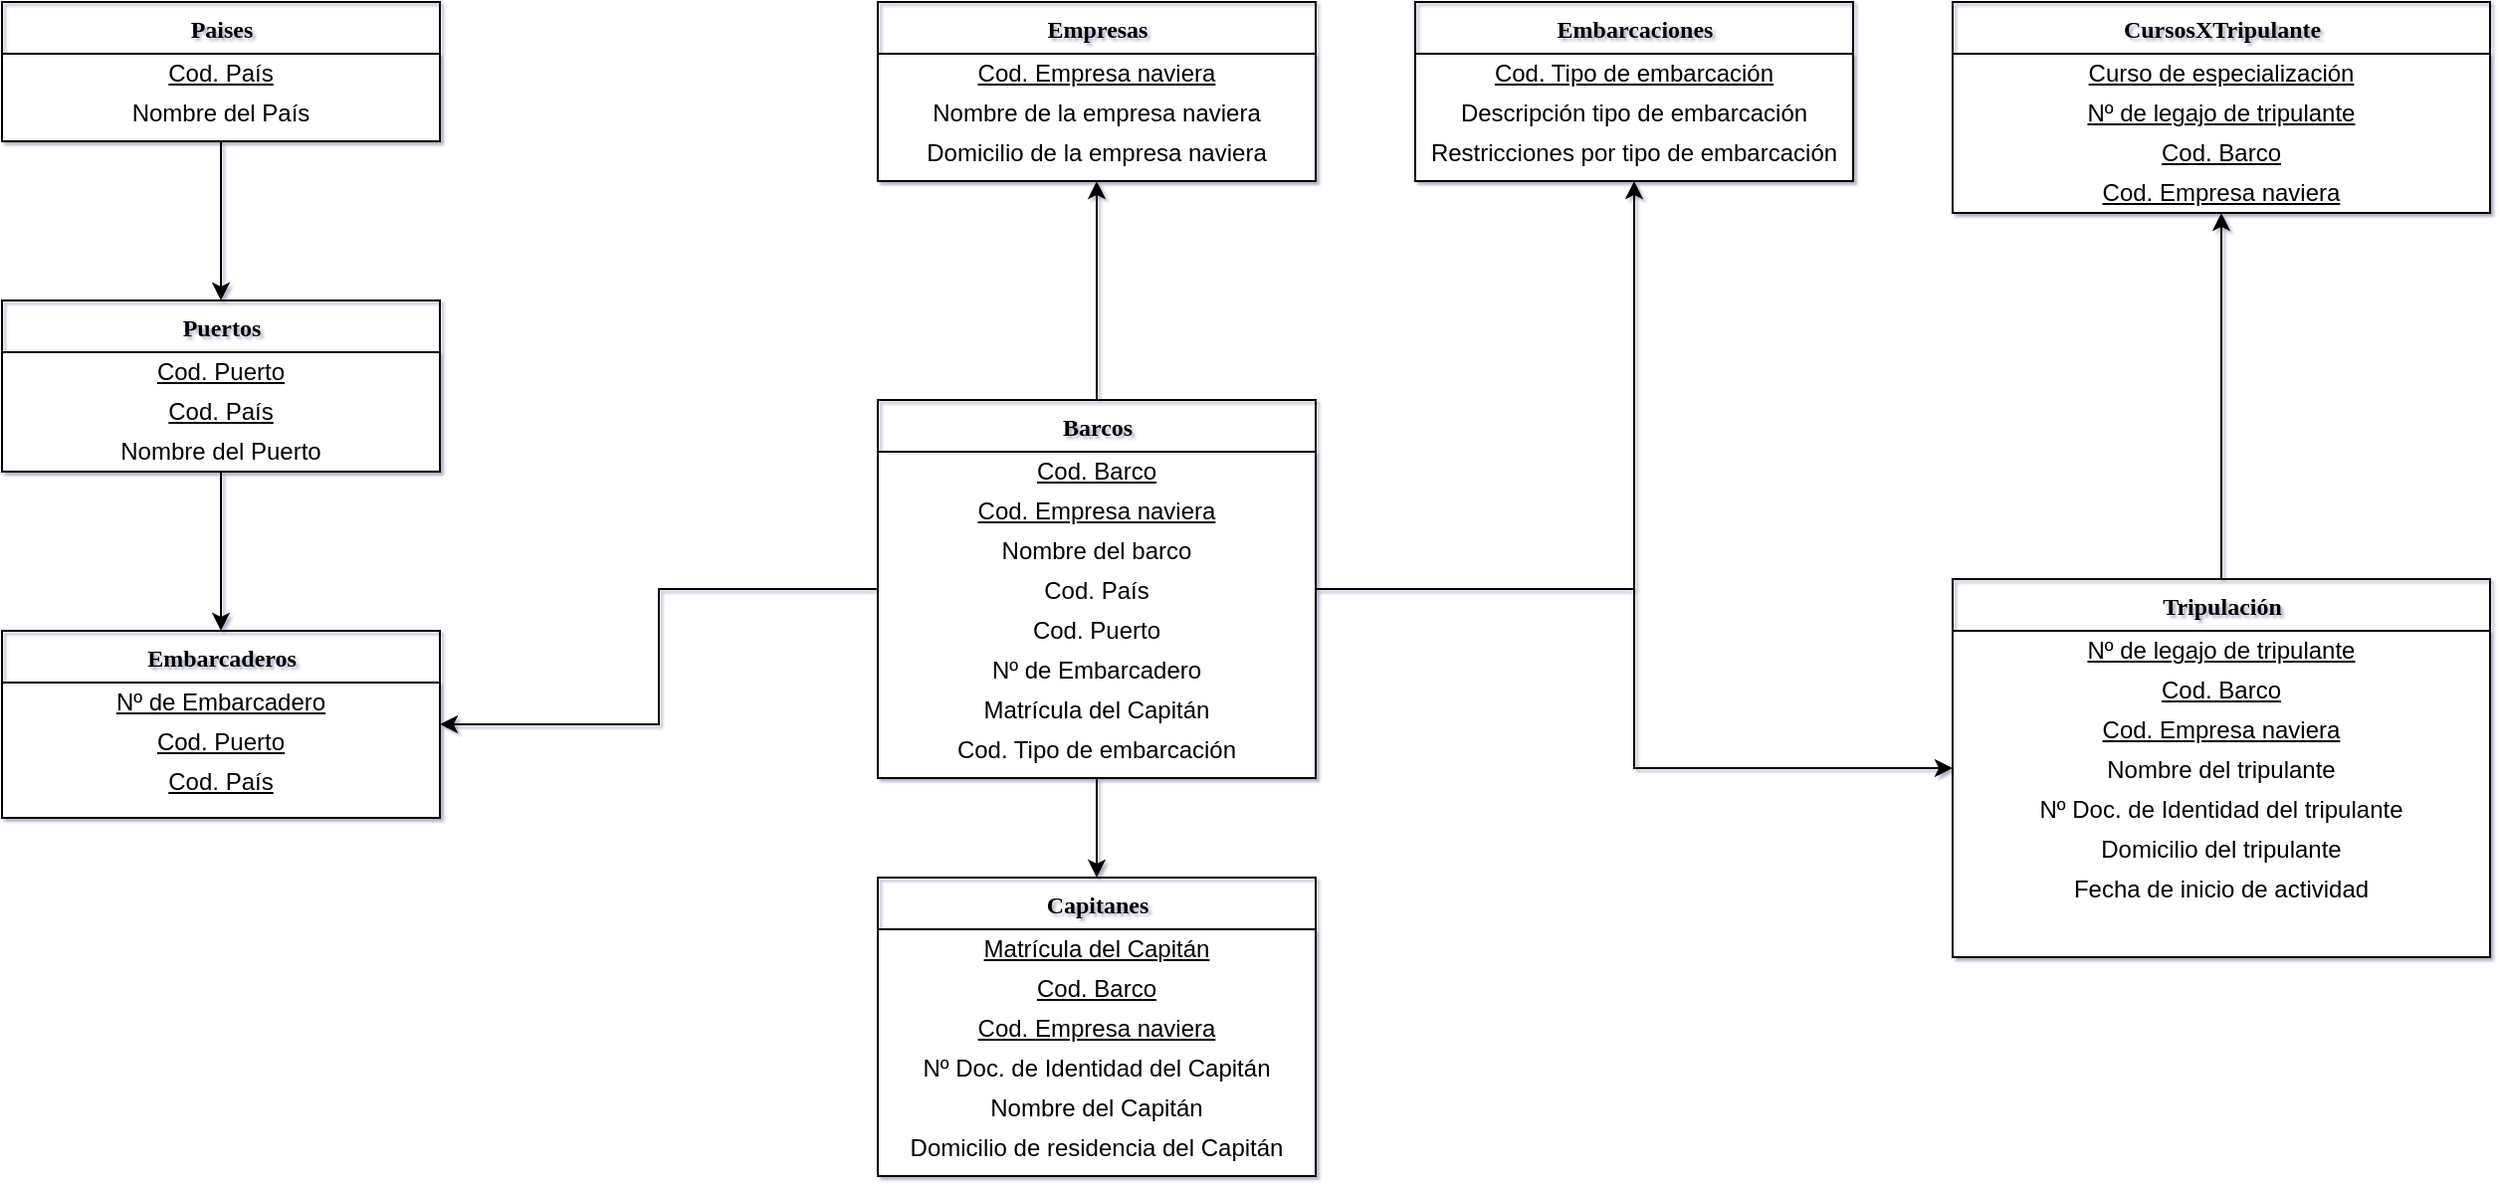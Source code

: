 <mxfile version="14.5.10" type="github"><diagram name="Page-1" id="9f46799a-70d6-7492-0946-bef42562c5a5"><mxGraphModel dx="1822" dy="1102" grid="1" gridSize="10" guides="1" tooltips="1" connect="1" arrows="1" fold="1" page="0" pageScale="1" pageWidth="1100" pageHeight="850" background="none" math="0" shadow="1"><root><mxCell id="0"/><mxCell id="1" parent="0"/><mxCell id="zB6mvrpmHN6nT2XwH0zi-55" value="" style="edgeStyle=orthogonalEdgeStyle;rounded=0;orthogonalLoop=1;jettySize=auto;html=1;" parent="1" source="78961159f06e98e8-56" target="zB6mvrpmHN6nT2XwH0zi-37" edge="1"><mxGeometry relative="1" as="geometry"/></mxCell><mxCell id="zB6mvrpmHN6nT2XwH0zi-118" value="" style="edgeStyle=orthogonalEdgeStyle;rounded=0;orthogonalLoop=1;jettySize=auto;html=1;" parent="1" source="78961159f06e98e8-56" target="zB6mvrpmHN6nT2XwH0zi-104" edge="1"><mxGeometry relative="1" as="geometry"/></mxCell><mxCell id="zB6mvrpmHN6nT2XwH0zi-124" style="edgeStyle=orthogonalEdgeStyle;rounded=0;orthogonalLoop=1;jettySize=auto;html=1;" parent="1" source="78961159f06e98e8-56" target="78961159f06e98e8-69" edge="1"><mxGeometry relative="1" as="geometry"/></mxCell><mxCell id="zB6mvrpmHN6nT2XwH0zi-131" style="edgeStyle=orthogonalEdgeStyle;rounded=0;orthogonalLoop=1;jettySize=auto;html=1;" parent="1" source="78961159f06e98e8-56" target="zB6mvrpmHN6nT2XwH0zi-125" edge="1"><mxGeometry relative="1" as="geometry"/></mxCell><mxCell id="zB6mvrpmHN6nT2XwH0zi-144" value="" style="edgeStyle=orthogonalEdgeStyle;rounded=0;orthogonalLoop=1;jettySize=auto;html=1;" parent="1" source="78961159f06e98e8-56" target="zB6mvrpmHN6nT2XwH0zi-132" edge="1"><mxGeometry relative="1" as="geometry"/></mxCell><mxCell id="78961159f06e98e8-56" value="Barcos" style="swimlane;html=1;fontStyle=1;align=center;verticalAlign=top;childLayout=stackLayout;horizontal=1;startSize=26;horizontalStack=0;resizeParent=1;resizeLast=0;collapsible=1;marginBottom=0;swimlaneFillColor=#ffffff;rounded=0;shadow=0;comic=0;labelBackgroundColor=none;strokeWidth=1;fillColor=none;fontFamily=Verdana;fontSize=12" parent="1" vertex="1"><mxGeometry x="80" y="160" width="220" height="190" as="geometry"/></mxCell><mxCell id="zB6mvrpmHN6nT2XwH0zi-13" value="Cod. Barco" style="text;html=1;strokeColor=none;fillColor=none;align=center;verticalAlign=middle;whiteSpace=wrap;rounded=0;fontStyle=4" parent="78961159f06e98e8-56" vertex="1"><mxGeometry y="26" width="220" height="20" as="geometry"/></mxCell><mxCell id="zB6mvrpmHN6nT2XwH0zi-1" value="Cod. Empresa naviera" style="text;html=1;strokeColor=none;fillColor=none;align=center;verticalAlign=middle;whiteSpace=wrap;rounded=0;fontStyle=4" parent="78961159f06e98e8-56" vertex="1"><mxGeometry y="46" width="220" height="20" as="geometry"/></mxCell><mxCell id="zB6mvrpmHN6nT2XwH0zi-4" value="Nombre del barco" style="text;html=1;strokeColor=none;fillColor=none;align=center;verticalAlign=middle;whiteSpace=wrap;rounded=0;" parent="78961159f06e98e8-56" vertex="1"><mxGeometry y="66" width="220" height="20" as="geometry"/></mxCell><mxCell id="zB6mvrpmHN6nT2XwH0zi-5" value="Cod. País" style="text;html=1;strokeColor=none;fillColor=none;align=center;verticalAlign=middle;whiteSpace=wrap;rounded=0;" parent="78961159f06e98e8-56" vertex="1"><mxGeometry y="86" width="220" height="20" as="geometry"/></mxCell><mxCell id="zB6mvrpmHN6nT2XwH0zi-7" value="Cod. Puerto" style="text;html=1;strokeColor=none;fillColor=none;align=center;verticalAlign=middle;whiteSpace=wrap;rounded=0;" parent="78961159f06e98e8-56" vertex="1"><mxGeometry y="106" width="220" height="20" as="geometry"/></mxCell><mxCell id="zB6mvrpmHN6nT2XwH0zi-9" value="Nº de Embarcadero" style="text;html=1;strokeColor=none;fillColor=none;align=center;verticalAlign=middle;whiteSpace=wrap;rounded=0;" parent="78961159f06e98e8-56" vertex="1"><mxGeometry y="126" width="220" height="20" as="geometry"/></mxCell><mxCell id="zB6mvrpmHN6nT2XwH0zi-10" value="Matrícula del Capitán" style="text;html=1;strokeColor=none;fillColor=none;align=center;verticalAlign=middle;whiteSpace=wrap;rounded=0;" parent="78961159f06e98e8-56" vertex="1"><mxGeometry y="146" width="220" height="20" as="geometry"/></mxCell><mxCell id="zB6mvrpmHN6nT2XwH0zi-15" value="Cod. Tipo de embarcación" style="text;html=1;strokeColor=none;fillColor=none;align=center;verticalAlign=middle;whiteSpace=wrap;rounded=0;" parent="78961159f06e98e8-56" vertex="1"><mxGeometry y="166" width="220" height="20" as="geometry"/></mxCell><mxCell id="zB6mvrpmHN6nT2XwH0zi-122" style="edgeStyle=orthogonalEdgeStyle;rounded=0;orthogonalLoop=1;jettySize=auto;html=1;" parent="1" source="78961159f06e98e8-69" target="zB6mvrpmHN6nT2XwH0zi-119" edge="1"><mxGeometry relative="1" as="geometry"/></mxCell><mxCell id="78961159f06e98e8-69" value="Tripulación" style="swimlane;html=1;fontStyle=1;align=center;verticalAlign=top;childLayout=stackLayout;horizontal=1;startSize=26;horizontalStack=0;resizeParent=1;resizeLast=0;collapsible=1;marginBottom=0;swimlaneFillColor=#ffffff;rounded=0;shadow=0;comic=0;labelBackgroundColor=none;strokeWidth=1;fillColor=none;fontFamily=Verdana;fontSize=12" parent="1" vertex="1"><mxGeometry x="620" y="250" width="270" height="190" as="geometry"/></mxCell><mxCell id="zB6mvrpmHN6nT2XwH0zi-24" value="Nº de legajo de tripulante" style="text;html=1;strokeColor=none;fillColor=none;align=center;verticalAlign=middle;whiteSpace=wrap;rounded=0;fontStyle=4" parent="78961159f06e98e8-69" vertex="1"><mxGeometry y="26" width="270" height="20" as="geometry"/></mxCell><mxCell id="zB6mvrpmHN6nT2XwH0zi-23" value="&lt;span&gt;Cod. Barco&lt;/span&gt;" style="text;html=1;strokeColor=none;fillColor=none;align=center;verticalAlign=middle;whiteSpace=wrap;rounded=0;fontStyle=4" parent="78961159f06e98e8-69" vertex="1"><mxGeometry y="46" width="270" height="20" as="geometry"/></mxCell><mxCell id="zB6mvrpmHN6nT2XwH0zi-22" value="&lt;span&gt;Cod. Empresa naviera&lt;/span&gt;" style="text;html=1;strokeColor=none;fillColor=none;align=center;verticalAlign=middle;whiteSpace=wrap;rounded=0;fontStyle=4" parent="78961159f06e98e8-69" vertex="1"><mxGeometry y="66" width="270" height="20" as="geometry"/></mxCell><mxCell id="zB6mvrpmHN6nT2XwH0zi-25" value="Nombre del tripulante" style="text;html=1;strokeColor=none;fillColor=none;align=center;verticalAlign=middle;whiteSpace=wrap;rounded=0;" parent="78961159f06e98e8-69" vertex="1"><mxGeometry y="86" width="270" height="20" as="geometry"/></mxCell><mxCell id="zB6mvrpmHN6nT2XwH0zi-26" value="Nº Doc. de Identidad del tripulante" style="text;html=1;strokeColor=none;fillColor=none;align=center;verticalAlign=middle;whiteSpace=wrap;rounded=0;" parent="78961159f06e98e8-69" vertex="1"><mxGeometry y="106" width="270" height="20" as="geometry"/></mxCell><mxCell id="zB6mvrpmHN6nT2XwH0zi-27" value="Domicilio del tripulante" style="text;html=1;strokeColor=none;fillColor=none;align=center;verticalAlign=middle;whiteSpace=wrap;rounded=0;" parent="78961159f06e98e8-69" vertex="1"><mxGeometry y="126" width="270" height="20" as="geometry"/></mxCell><mxCell id="zB6mvrpmHN6nT2XwH0zi-29" value="Fecha de inicio de actividad" style="text;html=1;strokeColor=none;fillColor=none;align=center;verticalAlign=middle;whiteSpace=wrap;rounded=0;" parent="78961159f06e98e8-69" vertex="1"><mxGeometry y="146" width="270" height="20" as="geometry"/></mxCell><mxCell id="zB6mvrpmHN6nT2XwH0zi-37" value="Empresas" style="swimlane;html=1;fontStyle=1;align=center;verticalAlign=top;childLayout=stackLayout;horizontal=1;startSize=26;horizontalStack=0;resizeParent=1;resizeLast=0;collapsible=1;marginBottom=0;swimlaneFillColor=#ffffff;rounded=0;shadow=0;comic=0;labelBackgroundColor=none;strokeWidth=1;fillColor=none;fontFamily=Verdana;fontSize=12" parent="1" vertex="1"><mxGeometry x="80" y="-40" width="220" height="90" as="geometry"/></mxCell><mxCell id="zB6mvrpmHN6nT2XwH0zi-38" value="Cod. Empresa naviera" style="text;html=1;strokeColor=none;fillColor=none;align=center;verticalAlign=middle;whiteSpace=wrap;rounded=0;fontStyle=4" parent="zB6mvrpmHN6nT2XwH0zi-37" vertex="1"><mxGeometry y="26" width="220" height="20" as="geometry"/></mxCell><mxCell id="zB6mvrpmHN6nT2XwH0zi-40" value="Nombre de la empresa naviera" style="text;html=1;strokeColor=none;fillColor=none;align=center;verticalAlign=middle;whiteSpace=wrap;rounded=0;" parent="zB6mvrpmHN6nT2XwH0zi-37" vertex="1"><mxGeometry y="46" width="220" height="20" as="geometry"/></mxCell><mxCell id="zB6mvrpmHN6nT2XwH0zi-41" value="Domicilio de la empresa naviera" style="text;html=1;strokeColor=none;fillColor=none;align=center;verticalAlign=middle;whiteSpace=wrap;rounded=0;" parent="zB6mvrpmHN6nT2XwH0zi-37" vertex="1"><mxGeometry y="66" width="220" height="20" as="geometry"/></mxCell><mxCell id="zB6mvrpmHN6nT2XwH0zi-101" value="" style="edgeStyle=orthogonalEdgeStyle;rounded=0;orthogonalLoop=1;jettySize=auto;html=1;" parent="1" source="zB6mvrpmHN6nT2XwH0zi-80" target="zB6mvrpmHN6nT2XwH0zi-98" edge="1"><mxGeometry relative="1" as="geometry"/></mxCell><mxCell id="zB6mvrpmHN6nT2XwH0zi-80" value="Paises" style="swimlane;html=1;fontStyle=1;align=center;verticalAlign=top;childLayout=stackLayout;horizontal=1;startSize=26;horizontalStack=0;resizeParent=1;resizeLast=0;collapsible=1;marginBottom=0;swimlaneFillColor=#ffffff;rounded=0;shadow=0;comic=0;labelBackgroundColor=none;strokeWidth=1;fillColor=none;fontFamily=Verdana;fontSize=12" parent="1" vertex="1"><mxGeometry x="-360" y="-40" width="220" height="70" as="geometry"/></mxCell><mxCell id="zB6mvrpmHN6nT2XwH0zi-84" value="Cod. País" style="text;html=1;strokeColor=none;fillColor=none;align=center;verticalAlign=middle;whiteSpace=wrap;rounded=0;fontStyle=4" parent="zB6mvrpmHN6nT2XwH0zi-80" vertex="1"><mxGeometry y="26" width="220" height="20" as="geometry"/></mxCell><mxCell id="zB6mvrpmHN6nT2XwH0zi-85" value="Nombre del País" style="text;html=1;strokeColor=none;fillColor=none;align=center;verticalAlign=middle;whiteSpace=wrap;rounded=0;" parent="zB6mvrpmHN6nT2XwH0zi-80" vertex="1"><mxGeometry y="46" width="220" height="20" as="geometry"/></mxCell><mxCell id="zB6mvrpmHN6nT2XwH0zi-129" value="" style="edgeStyle=orthogonalEdgeStyle;rounded=0;orthogonalLoop=1;jettySize=auto;html=1;" parent="1" source="zB6mvrpmHN6nT2XwH0zi-98" target="zB6mvrpmHN6nT2XwH0zi-125" edge="1"><mxGeometry relative="1" as="geometry"/></mxCell><mxCell id="zB6mvrpmHN6nT2XwH0zi-98" value="Puertos" style="swimlane;html=1;fontStyle=1;align=center;verticalAlign=top;childLayout=stackLayout;horizontal=1;startSize=26;horizontalStack=0;resizeParent=1;resizeLast=0;collapsible=1;marginBottom=0;swimlaneFillColor=#ffffff;rounded=0;shadow=0;comic=0;labelBackgroundColor=none;strokeWidth=1;fillColor=none;fontFamily=Verdana;fontSize=12" parent="1" vertex="1"><mxGeometry x="-360" y="110" width="220" height="86" as="geometry"/></mxCell><mxCell id="zB6mvrpmHN6nT2XwH0zi-99" value="Cod. Puerto" style="text;html=1;strokeColor=none;fillColor=none;align=center;verticalAlign=middle;whiteSpace=wrap;rounded=0;fontStyle=4" parent="zB6mvrpmHN6nT2XwH0zi-98" vertex="1"><mxGeometry y="26" width="220" height="20" as="geometry"/></mxCell><mxCell id="zB6mvrpmHN6nT2XwH0zi-103" value="Cod. País" style="text;html=1;strokeColor=none;fillColor=none;align=center;verticalAlign=middle;whiteSpace=wrap;rounded=0;fontStyle=4" parent="zB6mvrpmHN6nT2XwH0zi-98" vertex="1"><mxGeometry y="46" width="220" height="20" as="geometry"/></mxCell><mxCell id="zB6mvrpmHN6nT2XwH0zi-102" value="Nombre del Puerto" style="text;html=1;strokeColor=none;fillColor=none;align=center;verticalAlign=middle;whiteSpace=wrap;rounded=0;" parent="zB6mvrpmHN6nT2XwH0zi-98" vertex="1"><mxGeometry y="66" width="220" height="20" as="geometry"/></mxCell><mxCell id="zB6mvrpmHN6nT2XwH0zi-104" value="Embarcaciones" style="swimlane;html=1;fontStyle=1;align=center;verticalAlign=top;childLayout=stackLayout;horizontal=1;startSize=26;horizontalStack=0;resizeParent=1;resizeLast=0;collapsible=1;marginBottom=0;swimlaneFillColor=#ffffff;rounded=0;shadow=0;comic=0;labelBackgroundColor=none;strokeWidth=1;fillColor=none;fontFamily=Verdana;fontSize=12" parent="1" vertex="1"><mxGeometry x="350" y="-40" width="220" height="90" as="geometry"/></mxCell><mxCell id="zB6mvrpmHN6nT2XwH0zi-115" value="Cod. Tipo de embarcación" style="text;html=1;strokeColor=none;fillColor=none;align=center;verticalAlign=middle;whiteSpace=wrap;rounded=0;fontStyle=4" parent="zB6mvrpmHN6nT2XwH0zi-104" vertex="1"><mxGeometry y="26" width="220" height="20" as="geometry"/></mxCell><mxCell id="zB6mvrpmHN6nT2XwH0zi-116" value="Descripción tipo de embarcación" style="text;html=1;strokeColor=none;fillColor=none;align=center;verticalAlign=middle;whiteSpace=wrap;rounded=0;" parent="zB6mvrpmHN6nT2XwH0zi-104" vertex="1"><mxGeometry y="46" width="220" height="20" as="geometry"/></mxCell><mxCell id="zB6mvrpmHN6nT2XwH0zi-117" value="Restricciones por tipo de embarcación" style="text;html=1;strokeColor=none;fillColor=none;align=center;verticalAlign=middle;whiteSpace=wrap;rounded=0;" parent="zB6mvrpmHN6nT2XwH0zi-104" vertex="1"><mxGeometry y="66" width="220" height="20" as="geometry"/></mxCell><mxCell id="zB6mvrpmHN6nT2XwH0zi-119" value="CursosXTripulante" style="swimlane;html=1;fontStyle=1;align=center;verticalAlign=top;childLayout=stackLayout;horizontal=1;startSize=26;horizontalStack=0;resizeParent=1;resizeLast=0;collapsible=1;marginBottom=0;swimlaneFillColor=#ffffff;rounded=0;shadow=0;comic=0;labelBackgroundColor=none;strokeWidth=1;fillColor=none;fontFamily=Verdana;fontSize=12" parent="1" vertex="1"><mxGeometry x="620" y="-40" width="270" height="106" as="geometry"/></mxCell><mxCell id="zB6mvrpmHN6nT2XwH0zi-121" value="&lt;span&gt;Curso de especialización&lt;/span&gt;" style="text;html=1;strokeColor=none;fillColor=none;align=center;verticalAlign=middle;whiteSpace=wrap;rounded=0;fontStyle=4" parent="zB6mvrpmHN6nT2XwH0zi-119" vertex="1"><mxGeometry y="26" width="270" height="20" as="geometry"/></mxCell><mxCell id="zB6mvrpmHN6nT2XwH0zi-120" value="Nº de legajo de tripulante" style="text;html=1;strokeColor=none;fillColor=none;align=center;verticalAlign=middle;whiteSpace=wrap;rounded=0;fontStyle=4" parent="zB6mvrpmHN6nT2XwH0zi-119" vertex="1"><mxGeometry y="46" width="270" height="20" as="geometry"/></mxCell><mxCell id="zB6mvrpmHN6nT2XwH0zi-123" value="Cod. Barco" style="text;html=1;strokeColor=none;fillColor=none;align=center;verticalAlign=middle;whiteSpace=wrap;rounded=0;fontStyle=4" parent="zB6mvrpmHN6nT2XwH0zi-119" vertex="1"><mxGeometry y="66" width="270" height="20" as="geometry"/></mxCell><mxCell id="zB6mvrpmHN6nT2XwH0zi-145" value="Cod. Empresa naviera" style="text;html=1;strokeColor=none;fillColor=none;align=center;verticalAlign=middle;whiteSpace=wrap;rounded=0;fontStyle=4" parent="zB6mvrpmHN6nT2XwH0zi-119" vertex="1"><mxGeometry y="86" width="270" height="20" as="geometry"/></mxCell><mxCell id="zB6mvrpmHN6nT2XwH0zi-125" value="Embarcaderos" style="swimlane;html=1;fontStyle=1;align=center;verticalAlign=top;childLayout=stackLayout;horizontal=1;startSize=26;horizontalStack=0;resizeParent=1;resizeLast=0;collapsible=1;marginBottom=0;swimlaneFillColor=#ffffff;rounded=0;shadow=0;comic=0;labelBackgroundColor=none;strokeWidth=1;fillColor=none;fontFamily=Verdana;fontSize=12" parent="1" vertex="1"><mxGeometry x="-360" y="276" width="220" height="94" as="geometry"/></mxCell><mxCell id="zB6mvrpmHN6nT2XwH0zi-127" value="Nº de Embarcadero" style="text;html=1;strokeColor=none;fillColor=none;align=center;verticalAlign=middle;whiteSpace=wrap;rounded=0;fontStyle=4" parent="zB6mvrpmHN6nT2XwH0zi-125" vertex="1"><mxGeometry y="26" width="220" height="20" as="geometry"/></mxCell><mxCell id="zB6mvrpmHN6nT2XwH0zi-126" value="Cod. Puerto" style="text;html=1;strokeColor=none;fillColor=none;align=center;verticalAlign=middle;whiteSpace=wrap;rounded=0;fontStyle=4" parent="zB6mvrpmHN6nT2XwH0zi-125" vertex="1"><mxGeometry y="46" width="220" height="20" as="geometry"/></mxCell><mxCell id="zB6mvrpmHN6nT2XwH0zi-130" value="Cod. País" style="text;html=1;strokeColor=none;fillColor=none;align=center;verticalAlign=middle;whiteSpace=wrap;rounded=0;fontStyle=4" parent="zB6mvrpmHN6nT2XwH0zi-125" vertex="1"><mxGeometry y="66" width="220" height="20" as="geometry"/></mxCell><mxCell id="zB6mvrpmHN6nT2XwH0zi-132" value="Capitanes" style="swimlane;html=1;fontStyle=1;align=center;verticalAlign=top;childLayout=stackLayout;horizontal=1;startSize=26;horizontalStack=0;resizeParent=1;resizeLast=0;collapsible=1;marginBottom=0;swimlaneFillColor=#ffffff;rounded=0;shadow=0;comic=0;labelBackgroundColor=none;strokeWidth=1;fillColor=none;fontFamily=Verdana;fontSize=12" parent="1" vertex="1"><mxGeometry x="80" y="400" width="220" height="150" as="geometry"/></mxCell><mxCell id="zB6mvrpmHN6nT2XwH0zi-139" value="Matrícula del Capitán" style="text;html=1;strokeColor=none;fillColor=none;align=center;verticalAlign=middle;whiteSpace=wrap;rounded=0;fontStyle=4" parent="zB6mvrpmHN6nT2XwH0zi-132" vertex="1"><mxGeometry y="26" width="220" height="20" as="geometry"/></mxCell><mxCell id="zB6mvrpmHN6nT2XwH0zi-133" value="Cod. Barco" style="text;html=1;strokeColor=none;fillColor=none;align=center;verticalAlign=middle;whiteSpace=wrap;rounded=0;fontStyle=4" parent="zB6mvrpmHN6nT2XwH0zi-132" vertex="1"><mxGeometry y="46" width="220" height="20" as="geometry"/></mxCell><mxCell id="zB6mvrpmHN6nT2XwH0zi-134" value="Cod. Empresa naviera" style="text;html=1;strokeColor=none;fillColor=none;align=center;verticalAlign=middle;whiteSpace=wrap;rounded=0;fontStyle=4" parent="zB6mvrpmHN6nT2XwH0zi-132" vertex="1"><mxGeometry y="66" width="220" height="20" as="geometry"/></mxCell><mxCell id="zB6mvrpmHN6nT2XwH0zi-141" value="Nº Doc. de Identidad del Capitán" style="text;html=1;strokeColor=none;fillColor=none;align=center;verticalAlign=middle;whiteSpace=wrap;rounded=0;" parent="zB6mvrpmHN6nT2XwH0zi-132" vertex="1"><mxGeometry y="86" width="220" height="20" as="geometry"/></mxCell><mxCell id="zB6mvrpmHN6nT2XwH0zi-140" value="Nombre del Capitán" style="text;html=1;strokeColor=none;fillColor=none;align=center;verticalAlign=middle;whiteSpace=wrap;rounded=0;" parent="zB6mvrpmHN6nT2XwH0zi-132" vertex="1"><mxGeometry y="106" width="220" height="20" as="geometry"/></mxCell><mxCell id="zB6mvrpmHN6nT2XwH0zi-142" value="Domicilio de residencia del Capitán" style="text;html=1;strokeColor=none;fillColor=none;align=center;verticalAlign=middle;whiteSpace=wrap;rounded=0;" parent="zB6mvrpmHN6nT2XwH0zi-132" vertex="1"><mxGeometry y="126" width="220" height="20" as="geometry"/></mxCell></root></mxGraphModel></diagram></mxfile>